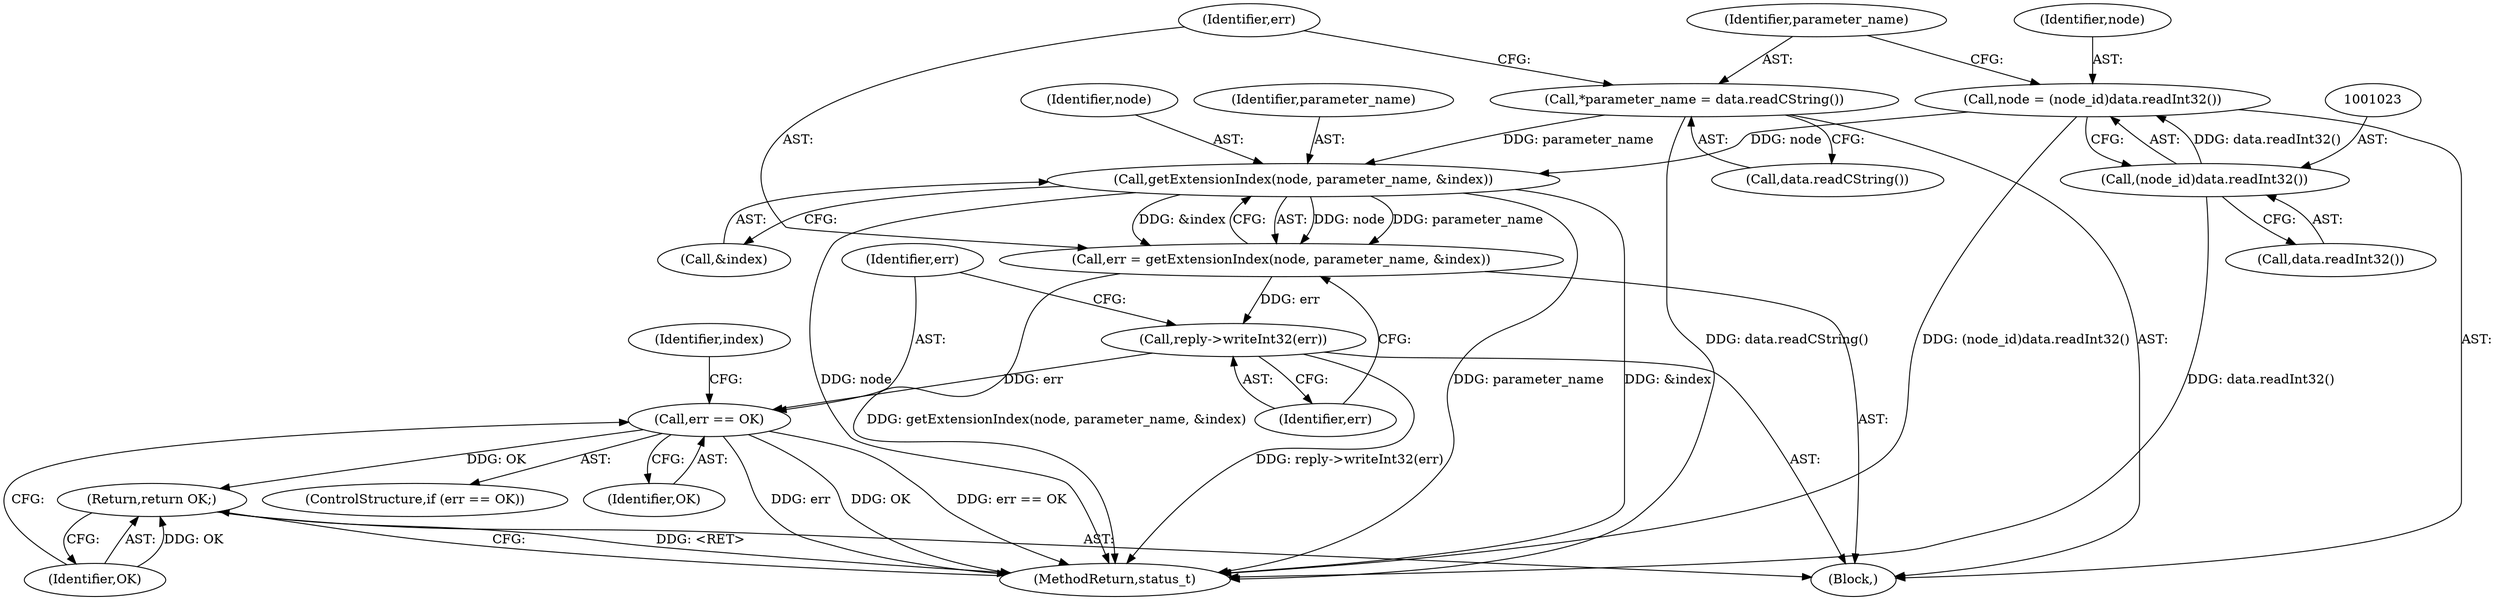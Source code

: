 digraph "0_Android_1171e7c047bf79e7c93342bb6a812c9edd86aa84@pointer" {
"1001033" [label="(Call,getExtensionIndex(node, parameter_name, &index))"];
"1001020" [label="(Call,node = (node_id)data.readInt32())"];
"1001022" [label="(Call,(node_id)data.readInt32())"];
"1001026" [label="(Call,*parameter_name = data.readCString())"];
"1001031" [label="(Call,err = getExtensionIndex(node, parameter_name, &index))"];
"1001038" [label="(Call,reply->writeInt32(err))"];
"1001041" [label="(Call,err == OK)"];
"1001047" [label="(Return,return OK;)"];
"1001021" [label="(Identifier,node)"];
"1001032" [label="(Identifier,err)"];
"1001048" [label="(Identifier,OK)"];
"1001031" [label="(Call,err = getExtensionIndex(node, parameter_name, &index))"];
"1001039" [label="(Identifier,err)"];
"1001024" [label="(Call,data.readInt32())"];
"1001056" [label="(MethodReturn,status_t)"];
"1001033" [label="(Call,getExtensionIndex(node, parameter_name, &index))"];
"1001026" [label="(Call,*parameter_name = data.readCString())"];
"1001042" [label="(Identifier,err)"];
"1001041" [label="(Call,err == OK)"];
"1001035" [label="(Identifier,parameter_name)"];
"1001014" [label="(Block,)"];
"1001022" [label="(Call,(node_id)data.readInt32())"];
"1001027" [label="(Identifier,parameter_name)"];
"1001046" [label="(Identifier,index)"];
"1001020" [label="(Call,node = (node_id)data.readInt32())"];
"1001036" [label="(Call,&index)"];
"1001040" [label="(ControlStructure,if (err == OK))"];
"1001038" [label="(Call,reply->writeInt32(err))"];
"1001028" [label="(Call,data.readCString())"];
"1001047" [label="(Return,return OK;)"];
"1001043" [label="(Identifier,OK)"];
"1001034" [label="(Identifier,node)"];
"1001033" -> "1001031"  [label="AST: "];
"1001033" -> "1001036"  [label="CFG: "];
"1001034" -> "1001033"  [label="AST: "];
"1001035" -> "1001033"  [label="AST: "];
"1001036" -> "1001033"  [label="AST: "];
"1001031" -> "1001033"  [label="CFG: "];
"1001033" -> "1001056"  [label="DDG: &index"];
"1001033" -> "1001056"  [label="DDG: parameter_name"];
"1001033" -> "1001056"  [label="DDG: node"];
"1001033" -> "1001031"  [label="DDG: node"];
"1001033" -> "1001031"  [label="DDG: parameter_name"];
"1001033" -> "1001031"  [label="DDG: &index"];
"1001020" -> "1001033"  [label="DDG: node"];
"1001026" -> "1001033"  [label="DDG: parameter_name"];
"1001020" -> "1001014"  [label="AST: "];
"1001020" -> "1001022"  [label="CFG: "];
"1001021" -> "1001020"  [label="AST: "];
"1001022" -> "1001020"  [label="AST: "];
"1001027" -> "1001020"  [label="CFG: "];
"1001020" -> "1001056"  [label="DDG: (node_id)data.readInt32()"];
"1001022" -> "1001020"  [label="DDG: data.readInt32()"];
"1001022" -> "1001024"  [label="CFG: "];
"1001023" -> "1001022"  [label="AST: "];
"1001024" -> "1001022"  [label="AST: "];
"1001022" -> "1001056"  [label="DDG: data.readInt32()"];
"1001026" -> "1001014"  [label="AST: "];
"1001026" -> "1001028"  [label="CFG: "];
"1001027" -> "1001026"  [label="AST: "];
"1001028" -> "1001026"  [label="AST: "];
"1001032" -> "1001026"  [label="CFG: "];
"1001026" -> "1001056"  [label="DDG: data.readCString()"];
"1001031" -> "1001014"  [label="AST: "];
"1001032" -> "1001031"  [label="AST: "];
"1001039" -> "1001031"  [label="CFG: "];
"1001031" -> "1001056"  [label="DDG: getExtensionIndex(node, parameter_name, &index)"];
"1001031" -> "1001038"  [label="DDG: err"];
"1001038" -> "1001014"  [label="AST: "];
"1001038" -> "1001039"  [label="CFG: "];
"1001039" -> "1001038"  [label="AST: "];
"1001042" -> "1001038"  [label="CFG: "];
"1001038" -> "1001056"  [label="DDG: reply->writeInt32(err)"];
"1001038" -> "1001041"  [label="DDG: err"];
"1001041" -> "1001040"  [label="AST: "];
"1001041" -> "1001043"  [label="CFG: "];
"1001042" -> "1001041"  [label="AST: "];
"1001043" -> "1001041"  [label="AST: "];
"1001046" -> "1001041"  [label="CFG: "];
"1001048" -> "1001041"  [label="CFG: "];
"1001041" -> "1001056"  [label="DDG: err == OK"];
"1001041" -> "1001056"  [label="DDG: err"];
"1001041" -> "1001056"  [label="DDG: OK"];
"1001041" -> "1001047"  [label="DDG: OK"];
"1001047" -> "1001014"  [label="AST: "];
"1001047" -> "1001048"  [label="CFG: "];
"1001048" -> "1001047"  [label="AST: "];
"1001056" -> "1001047"  [label="CFG: "];
"1001047" -> "1001056"  [label="DDG: <RET>"];
"1001048" -> "1001047"  [label="DDG: OK"];
}
